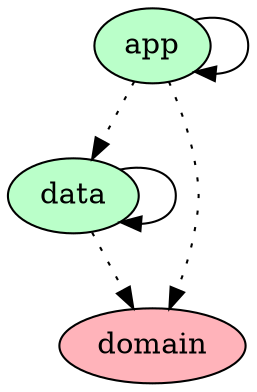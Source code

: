 digraph {
  graph [labelloc=t,fontsize=30,ranksep=0.5];
  node [style=filled, fillcolor="#bbbbbb"];
  rankdir=TB;

  # Projects

  "app" [fillcolor="#baffc9"];
  "data" [fillcolor="#baffc9"];
  "domain" [fillcolor="#ffb3ba"];

  {rank = same;}

  # Dependencies

  "app" -> "app"
  "app" -> "data" [style=dotted]
  "app" -> "domain" [style=dotted]
  "data" -> "data"
  "data" -> "domain" [style=dotted]
}
